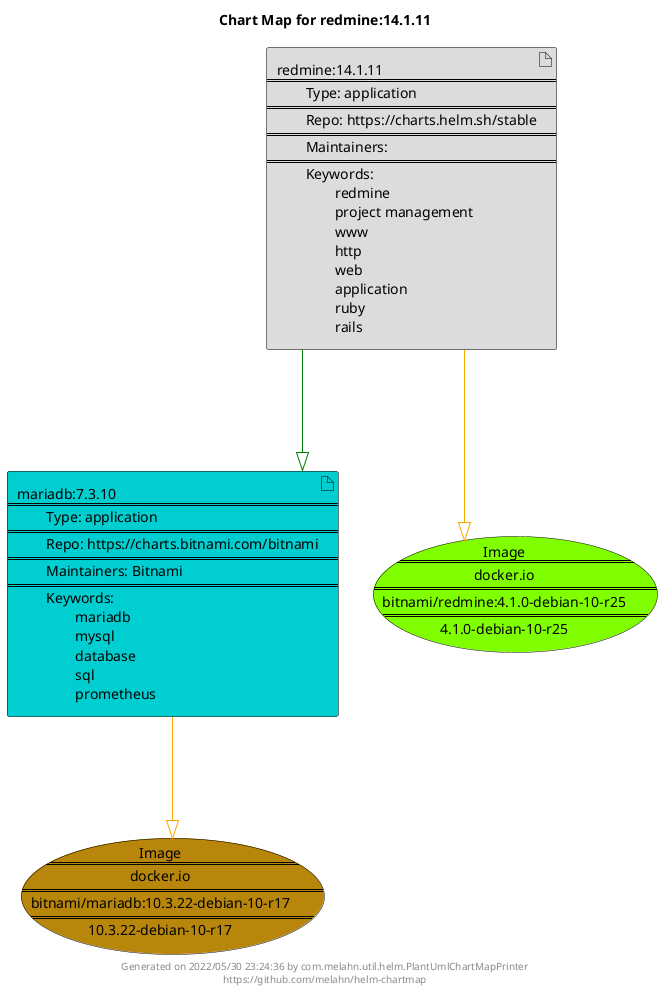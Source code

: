 @startuml
skinparam linetype ortho
skinparam backgroundColor white
skinparam usecaseBorderColor black
skinparam usecaseArrowColor LightSlateGray
skinparam artifactBorderColor black
skinparam artifactArrowColor LightSlateGray

title Chart Map for redmine:14.1.11

'There are 2 referenced Helm Charts
artifact "mariadb:7.3.10\n====\n\tType: application\n====\n\tRepo: https://charts.bitnami.com/bitnami\n====\n\tMaintainers: Bitnami\n====\n\tKeywords: \n\t\tmariadb\n\t\tmysql\n\t\tdatabase\n\t\tsql\n\t\tprometheus" as mariadb_7_3_10 #DarkTurquoise
artifact "redmine:14.1.11\n====\n\tType: application\n====\n\tRepo: https://charts.helm.sh/stable\n====\n\tMaintainers: \n====\n\tKeywords: \n\t\tredmine\n\t\tproject management\n\t\twww\n\t\thttp\n\t\tweb\n\t\tapplication\n\t\truby\n\t\trails" as redmine_14_1_11 #Gainsboro

'There are 2 referenced Docker Images
usecase "Image\n====\ndocker.io\n====\nbitnami/redmine:4.1.0-debian-10-r25\n====\n4.1.0-debian-10-r25" as docker_io_bitnami_redmine_4_1_0_debian_10_r25 #Chartreuse
usecase "Image\n====\ndocker.io\n====\nbitnami/mariadb:10.3.22-debian-10-r17\n====\n10.3.22-debian-10-r17" as docker_io_bitnami_mariadb_10_3_22_debian_10_r17 #DarkGoldenRod

'Chart Dependencies
redmine_14_1_11--[#green]-|>mariadb_7_3_10
mariadb_7_3_10--[#orange]-|>docker_io_bitnami_mariadb_10_3_22_debian_10_r17
redmine_14_1_11--[#orange]-|>docker_io_bitnami_redmine_4_1_0_debian_10_r25

center footer Generated on 2022/05/30 23:24:36 by com.melahn.util.helm.PlantUmlChartMapPrinter\nhttps://github.com/melahn/helm-chartmap
@enduml

